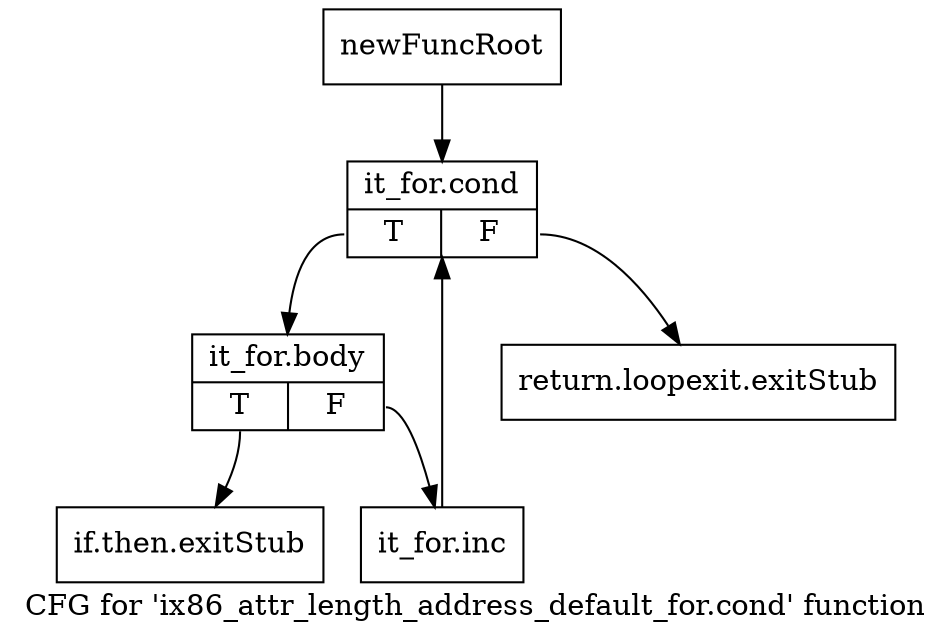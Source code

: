 digraph "CFG for 'ix86_attr_length_address_default_for.cond' function" {
	label="CFG for 'ix86_attr_length_address_default_for.cond' function";

	Node0xc6cfb10 [shape=record,label="{newFuncRoot}"];
	Node0xc6cfb10 -> Node0xc6d5470;
	Node0xc6d53d0 [shape=record,label="{return.loopexit.exitStub}"];
	Node0xc6d5420 [shape=record,label="{if.then.exitStub}"];
	Node0xc6d5470 [shape=record,label="{it_for.cond|{<s0>T|<s1>F}}"];
	Node0xc6d5470:s0 -> Node0xc6d54c0;
	Node0xc6d5470:s1 -> Node0xc6d53d0;
	Node0xc6d54c0 [shape=record,label="{it_for.body|{<s0>T|<s1>F}}"];
	Node0xc6d54c0:s0 -> Node0xc6d5420;
	Node0xc6d54c0:s1 -> Node0xc6d5510;
	Node0xc6d5510 [shape=record,label="{it_for.inc}"];
	Node0xc6d5510 -> Node0xc6d5470;
}

